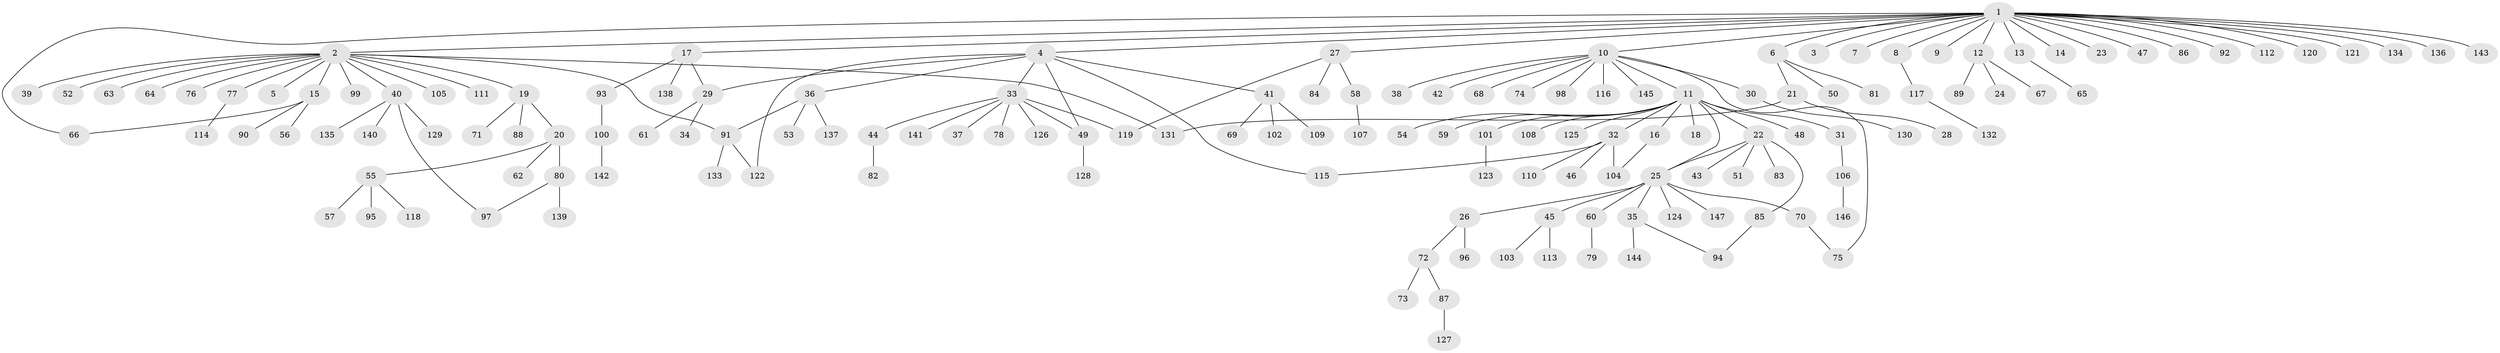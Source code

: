 // Generated by graph-tools (version 1.1) at 2025/14/03/09/25 04:14:38]
// undirected, 147 vertices, 159 edges
graph export_dot {
graph [start="1"]
  node [color=gray90,style=filled];
  1;
  2;
  3;
  4;
  5;
  6;
  7;
  8;
  9;
  10;
  11;
  12;
  13;
  14;
  15;
  16;
  17;
  18;
  19;
  20;
  21;
  22;
  23;
  24;
  25;
  26;
  27;
  28;
  29;
  30;
  31;
  32;
  33;
  34;
  35;
  36;
  37;
  38;
  39;
  40;
  41;
  42;
  43;
  44;
  45;
  46;
  47;
  48;
  49;
  50;
  51;
  52;
  53;
  54;
  55;
  56;
  57;
  58;
  59;
  60;
  61;
  62;
  63;
  64;
  65;
  66;
  67;
  68;
  69;
  70;
  71;
  72;
  73;
  74;
  75;
  76;
  77;
  78;
  79;
  80;
  81;
  82;
  83;
  84;
  85;
  86;
  87;
  88;
  89;
  90;
  91;
  92;
  93;
  94;
  95;
  96;
  97;
  98;
  99;
  100;
  101;
  102;
  103;
  104;
  105;
  106;
  107;
  108;
  109;
  110;
  111;
  112;
  113;
  114;
  115;
  116;
  117;
  118;
  119;
  120;
  121;
  122;
  123;
  124;
  125;
  126;
  127;
  128;
  129;
  130;
  131;
  132;
  133;
  134;
  135;
  136;
  137;
  138;
  139;
  140;
  141;
  142;
  143;
  144;
  145;
  146;
  147;
  1 -- 2;
  1 -- 3;
  1 -- 4;
  1 -- 6;
  1 -- 7;
  1 -- 8;
  1 -- 9;
  1 -- 10;
  1 -- 12;
  1 -- 13;
  1 -- 14;
  1 -- 17;
  1 -- 23;
  1 -- 27;
  1 -- 47;
  1 -- 66;
  1 -- 86;
  1 -- 92;
  1 -- 112;
  1 -- 120;
  1 -- 121;
  1 -- 134;
  1 -- 136;
  1 -- 143;
  2 -- 5;
  2 -- 15;
  2 -- 19;
  2 -- 39;
  2 -- 40;
  2 -- 52;
  2 -- 63;
  2 -- 64;
  2 -- 76;
  2 -- 77;
  2 -- 91;
  2 -- 99;
  2 -- 105;
  2 -- 111;
  2 -- 131;
  4 -- 29;
  4 -- 33;
  4 -- 36;
  4 -- 41;
  4 -- 49;
  4 -- 115;
  4 -- 122;
  6 -- 21;
  6 -- 50;
  6 -- 81;
  8 -- 117;
  10 -- 11;
  10 -- 30;
  10 -- 38;
  10 -- 42;
  10 -- 68;
  10 -- 74;
  10 -- 75;
  10 -- 98;
  10 -- 116;
  10 -- 145;
  11 -- 16;
  11 -- 18;
  11 -- 22;
  11 -- 25;
  11 -- 31;
  11 -- 32;
  11 -- 48;
  11 -- 54;
  11 -- 59;
  11 -- 101;
  11 -- 108;
  11 -- 125;
  12 -- 24;
  12 -- 67;
  12 -- 89;
  13 -- 65;
  15 -- 56;
  15 -- 66;
  15 -- 90;
  16 -- 104;
  17 -- 29;
  17 -- 93;
  17 -- 138;
  19 -- 20;
  19 -- 71;
  19 -- 88;
  20 -- 55;
  20 -- 62;
  20 -- 80;
  21 -- 28;
  21 -- 131;
  22 -- 25;
  22 -- 43;
  22 -- 51;
  22 -- 83;
  22 -- 85;
  25 -- 26;
  25 -- 35;
  25 -- 45;
  25 -- 60;
  25 -- 70;
  25 -- 124;
  25 -- 147;
  26 -- 72;
  26 -- 96;
  27 -- 58;
  27 -- 84;
  27 -- 119;
  29 -- 34;
  29 -- 61;
  30 -- 130;
  31 -- 106;
  32 -- 46;
  32 -- 104;
  32 -- 110;
  32 -- 115;
  33 -- 37;
  33 -- 44;
  33 -- 49;
  33 -- 78;
  33 -- 119;
  33 -- 126;
  33 -- 141;
  35 -- 94;
  35 -- 144;
  36 -- 53;
  36 -- 91;
  36 -- 137;
  40 -- 97;
  40 -- 129;
  40 -- 135;
  40 -- 140;
  41 -- 69;
  41 -- 102;
  41 -- 109;
  44 -- 82;
  45 -- 103;
  45 -- 113;
  49 -- 128;
  55 -- 57;
  55 -- 95;
  55 -- 118;
  58 -- 107;
  60 -- 79;
  70 -- 75;
  72 -- 73;
  72 -- 87;
  77 -- 114;
  80 -- 97;
  80 -- 139;
  85 -- 94;
  87 -- 127;
  91 -- 122;
  91 -- 133;
  93 -- 100;
  100 -- 142;
  101 -- 123;
  106 -- 146;
  117 -- 132;
}
